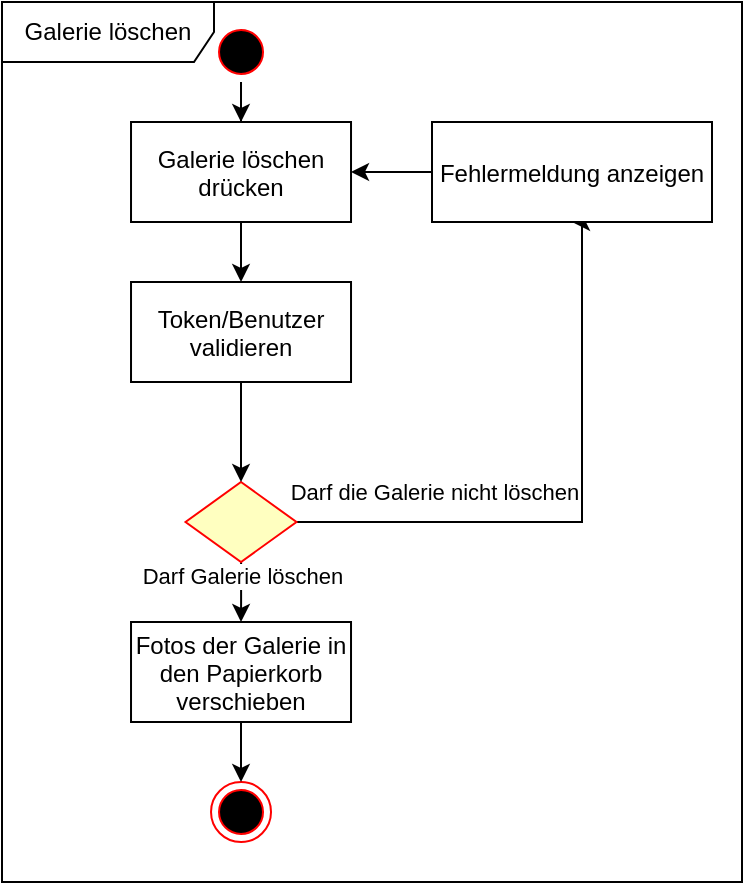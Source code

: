 <mxfile version="26.2.7">
  <diagram name="Seite-1" id="fla6U7wcWB3j13RHXowo">
    <mxGraphModel dx="1148" dy="693" grid="1" gridSize="10" guides="1" tooltips="1" connect="1" arrows="1" fold="1" page="1" pageScale="1" pageWidth="827" pageHeight="1169" math="0" shadow="0">
      <root>
        <mxCell id="0" />
        <mxCell id="1" parent="0" />
        <mxCell id="zzWPU2zXNwL_6eYqu5IX-1" style="edgeStyle=orthogonalEdgeStyle;rounded=0;orthogonalLoop=1;jettySize=auto;html=1;" edge="1" parent="1" source="zzWPU2zXNwL_6eYqu5IX-2" target="zzWPU2zXNwL_6eYqu5IX-4">
          <mxGeometry relative="1" as="geometry" />
        </mxCell>
        <mxCell id="zzWPU2zXNwL_6eYqu5IX-2" value="" style="ellipse;shape=startState;fillColor=#000000;strokeColor=#ff0000;" vertex="1" parent="1">
          <mxGeometry x="304.51" y="70" width="30" height="30" as="geometry" />
        </mxCell>
        <mxCell id="zzWPU2zXNwL_6eYqu5IX-3" style="edgeStyle=orthogonalEdgeStyle;rounded=0;orthogonalLoop=1;jettySize=auto;html=1;entryX=0.5;entryY=0;entryDx=0;entryDy=0;" edge="1" parent="1" source="zzWPU2zXNwL_6eYqu5IX-4" target="zzWPU2zXNwL_6eYqu5IX-17">
          <mxGeometry relative="1" as="geometry" />
        </mxCell>
        <mxCell id="zzWPU2zXNwL_6eYqu5IX-4" value="Galerie löschen &#xa;drücken" style="" vertex="1" parent="1">
          <mxGeometry x="264.51" y="120" width="110" height="50" as="geometry" />
        </mxCell>
        <mxCell id="zzWPU2zXNwL_6eYqu5IX-7" value="" style="ellipse;shape=endState;fillColor=#000000;strokeColor=#ff0000" vertex="1" parent="1">
          <mxGeometry x="304.51" y="450" width="30" height="30" as="geometry" />
        </mxCell>
        <mxCell id="zzWPU2zXNwL_6eYqu5IX-8" value="Galerie löschen" style="shape=umlFrame;whiteSpace=wrap;html=1;pointerEvents=0;width=106;height=30;" vertex="1" parent="1">
          <mxGeometry x="200" y="60" width="370" height="440" as="geometry" />
        </mxCell>
        <mxCell id="zzWPU2zXNwL_6eYqu5IX-9" style="edgeStyle=orthogonalEdgeStyle;rounded=0;orthogonalLoop=1;jettySize=auto;html=1;entryX=0.5;entryY=1;entryDx=0;entryDy=0;" edge="1" parent="1" source="zzWPU2zXNwL_6eYqu5IX-13" target="zzWPU2zXNwL_6eYqu5IX-15">
          <mxGeometry relative="1" as="geometry">
            <Array as="points">
              <mxPoint x="490" y="320" />
              <mxPoint x="490" y="170" />
            </Array>
          </mxGeometry>
        </mxCell>
        <mxCell id="zzWPU2zXNwL_6eYqu5IX-10" value="Darf die Galerie nicht löschen" style="edgeLabel;html=1;align=center;verticalAlign=middle;resizable=0;points=[];" vertex="1" connectable="0" parent="zzWPU2zXNwL_6eYqu5IX-9">
          <mxGeometry x="-0.355" relative="1" as="geometry">
            <mxPoint x="-28" y="-15" as="offset" />
          </mxGeometry>
        </mxCell>
        <mxCell id="zzWPU2zXNwL_6eYqu5IX-11" style="edgeStyle=orthogonalEdgeStyle;rounded=0;orthogonalLoop=1;jettySize=auto;html=1;" edge="1" parent="1" source="zzWPU2zXNwL_6eYqu5IX-13" target="zzWPU2zXNwL_6eYqu5IX-19">
          <mxGeometry relative="1" as="geometry">
            <mxPoint x="319.5" y="580" as="targetPoint" />
          </mxGeometry>
        </mxCell>
        <mxCell id="zzWPU2zXNwL_6eYqu5IX-12" value="Darf Galerie löschen" style="edgeLabel;html=1;align=center;verticalAlign=middle;resizable=0;points=[];" vertex="1" connectable="0" parent="zzWPU2zXNwL_6eYqu5IX-11">
          <mxGeometry x="0.344" y="2" relative="1" as="geometry">
            <mxPoint x="-2" y="-13" as="offset" />
          </mxGeometry>
        </mxCell>
        <mxCell id="zzWPU2zXNwL_6eYqu5IX-13" value="" style="rhombus;fillColor=#ffffc0;strokeColor=#ff0000;" vertex="1" parent="1">
          <mxGeometry x="291.76" y="300" width="55.49" height="40" as="geometry" />
        </mxCell>
        <mxCell id="zzWPU2zXNwL_6eYqu5IX-14" style="edgeStyle=orthogonalEdgeStyle;rounded=0;orthogonalLoop=1;jettySize=auto;html=1;entryX=1;entryY=0.5;entryDx=0;entryDy=0;" edge="1" parent="1" source="zzWPU2zXNwL_6eYqu5IX-15" target="zzWPU2zXNwL_6eYqu5IX-4">
          <mxGeometry relative="1" as="geometry" />
        </mxCell>
        <mxCell id="zzWPU2zXNwL_6eYqu5IX-15" value="Fehlermeldung anzeigen" style="" vertex="1" parent="1">
          <mxGeometry x="415" y="120" width="140" height="50" as="geometry" />
        </mxCell>
        <mxCell id="zzWPU2zXNwL_6eYqu5IX-16" style="edgeStyle=orthogonalEdgeStyle;rounded=0;orthogonalLoop=1;jettySize=auto;html=1;entryX=0.5;entryY=0;entryDx=0;entryDy=0;" edge="1" parent="1" source="zzWPU2zXNwL_6eYqu5IX-17" target="zzWPU2zXNwL_6eYqu5IX-13">
          <mxGeometry relative="1" as="geometry" />
        </mxCell>
        <mxCell id="zzWPU2zXNwL_6eYqu5IX-17" value="Token/Benutzer &#xa;validieren" style="" vertex="1" parent="1">
          <mxGeometry x="264.51" y="200" width="110" height="50" as="geometry" />
        </mxCell>
        <mxCell id="zzWPU2zXNwL_6eYqu5IX-20" style="edgeStyle=orthogonalEdgeStyle;rounded=0;orthogonalLoop=1;jettySize=auto;html=1;" edge="1" parent="1" source="zzWPU2zXNwL_6eYqu5IX-19" target="zzWPU2zXNwL_6eYqu5IX-7">
          <mxGeometry relative="1" as="geometry" />
        </mxCell>
        <mxCell id="zzWPU2zXNwL_6eYqu5IX-19" value="Fotos der Galerie in &#xa;den Papierkorb &#xa;verschieben" style="" vertex="1" parent="1">
          <mxGeometry x="264.51" y="370" width="110" height="50" as="geometry" />
        </mxCell>
      </root>
    </mxGraphModel>
  </diagram>
</mxfile>

